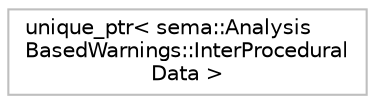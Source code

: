 digraph "Graphical Class Hierarchy"
{
 // LATEX_PDF_SIZE
  bgcolor="transparent";
  edge [fontname="Helvetica",fontsize="10",labelfontname="Helvetica",labelfontsize="10"];
  node [fontname="Helvetica",fontsize="10",shape=record];
  rankdir="LR";
  Node0 [label="unique_ptr\< sema::Analysis\lBasedWarnings::InterProcedural\lData \>",height=0.2,width=0.4,color="grey75",tooltip=" "];
}
